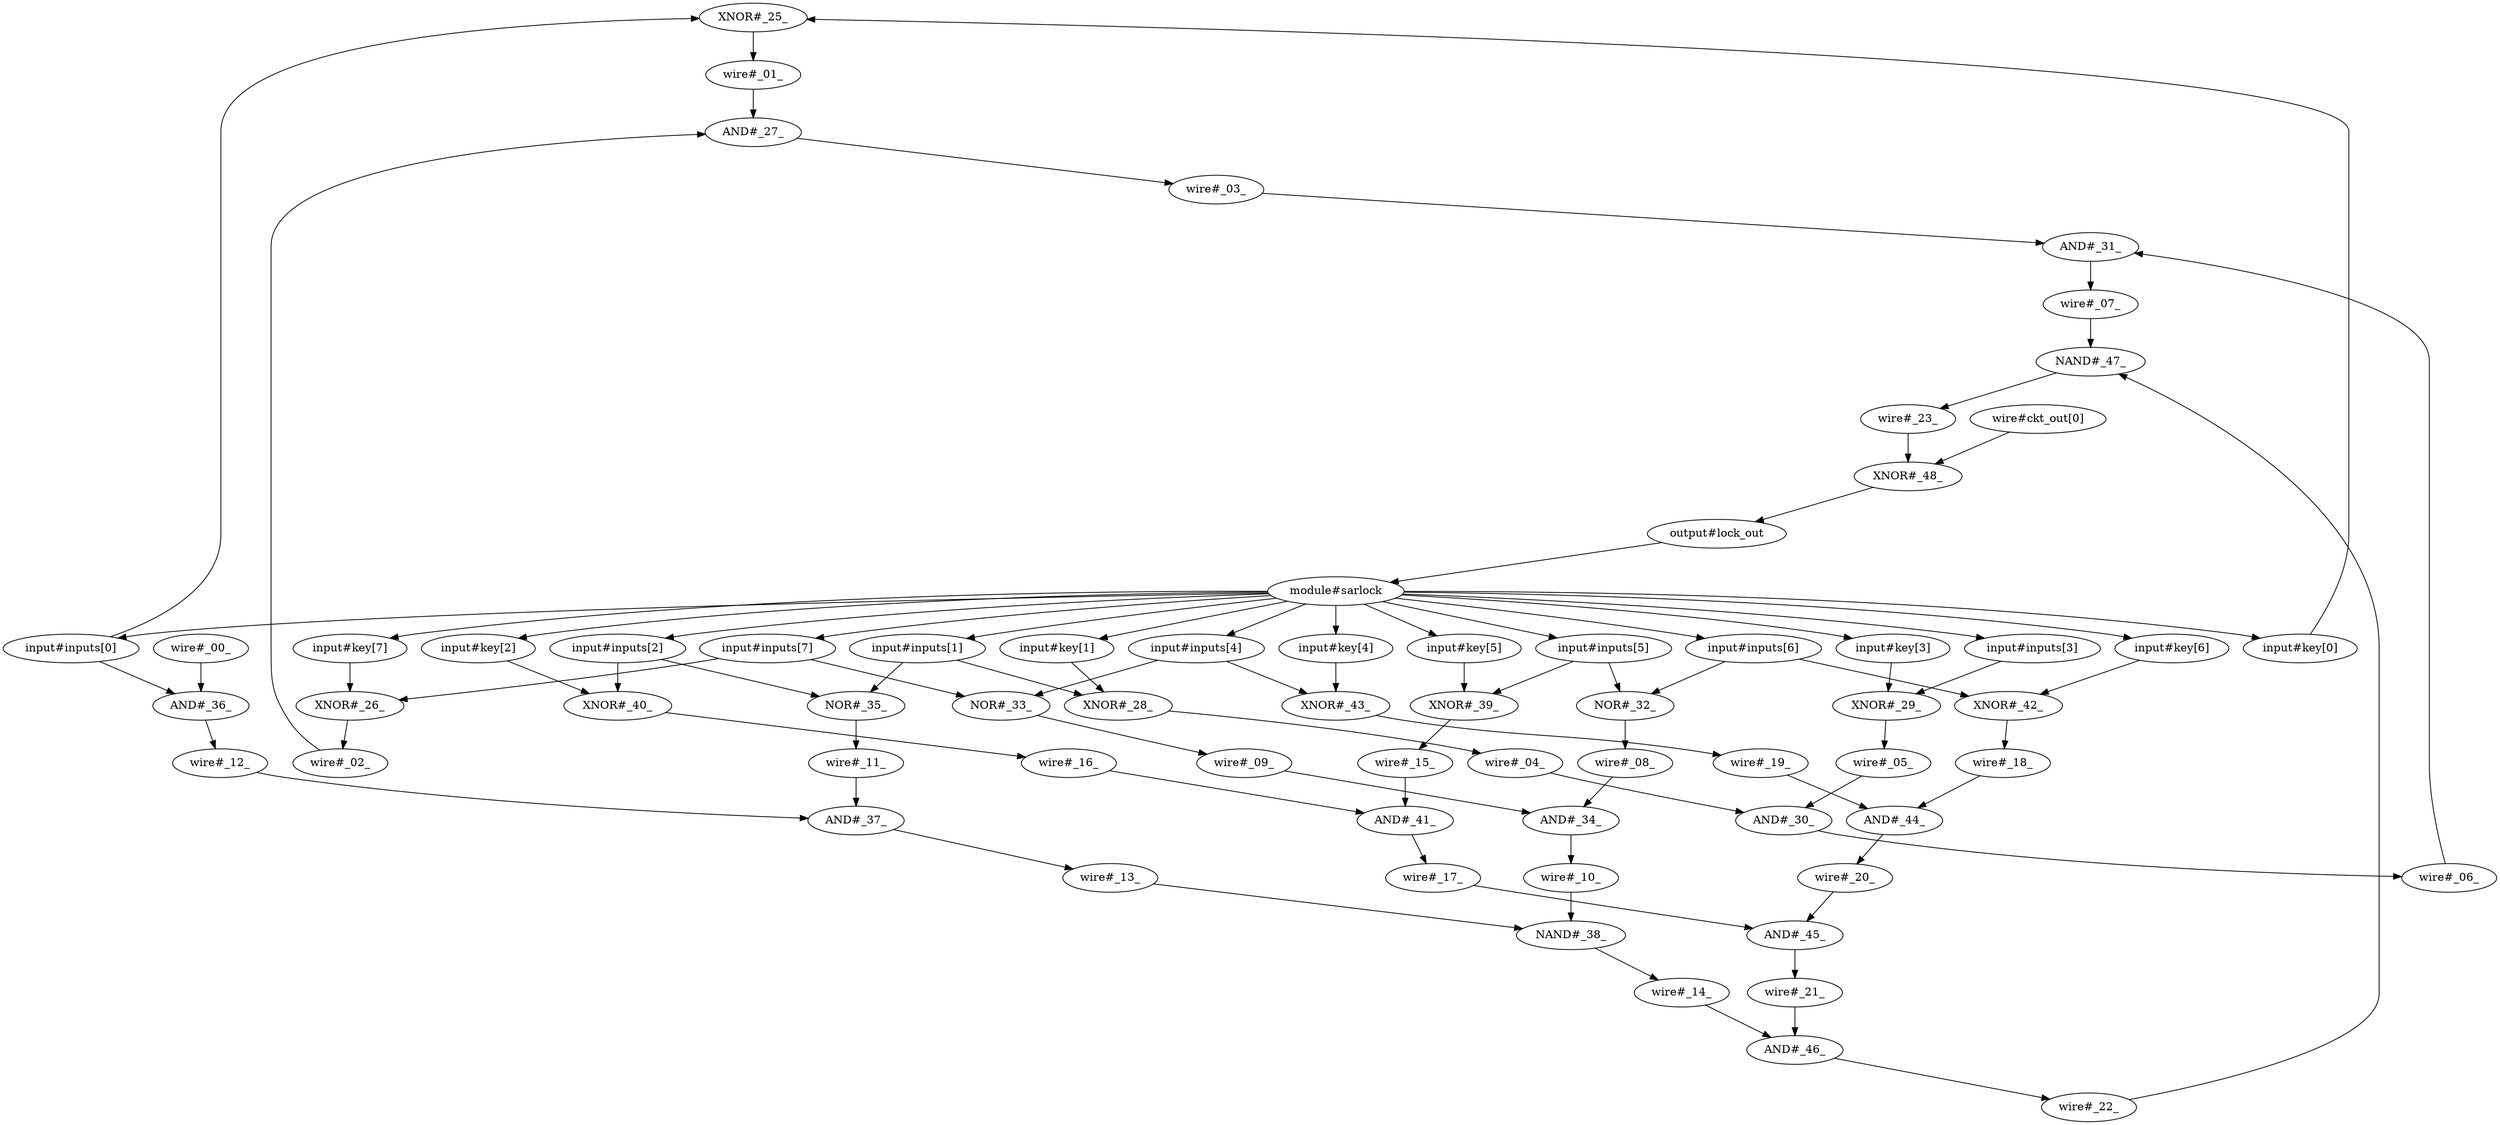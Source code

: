 strict digraph "" {
	"XNOR#_25_"	[logic=XNOR,
		type=gate];
	"wire#_01_"	[type=wire];
	"XNOR#_25_" -> "wire#_01_";
	"AND#_27_"	[logic=AND,
		type=gate];
	"wire#_01_" -> "AND#_27_";
	"input#inputs[0]"	[type=input];
	"input#inputs[0]" -> "XNOR#_25_";
	"AND#_36_"	[logic=AND,
		type=gate];
	"input#inputs[0]" -> "AND#_36_";
	"input#key[0]"	[type=input];
	"input#key[0]" -> "XNOR#_25_";
	"XNOR#_26_"	[logic=XNOR,
		type=gate];
	"wire#_02_"	[type=wire];
	"XNOR#_26_" -> "wire#_02_";
	"wire#_02_" -> "AND#_27_";
	"input#inputs[7]"	[type=input];
	"input#inputs[7]" -> "XNOR#_26_";
	"NOR#_33_"	[logic=NOR,
		type=gate];
	"input#inputs[7]" -> "NOR#_33_";
	"input#key[7]"	[type=input];
	"input#key[7]" -> "XNOR#_26_";
	"wire#_03_"	[type=wire];
	"AND#_27_" -> "wire#_03_";
	"AND#_31_"	[logic=AND,
		type=gate];
	"wire#_03_" -> "AND#_31_";
	"XNOR#_28_"	[logic=XNOR,
		type=gate];
	"wire#_04_"	[type=wire];
	"XNOR#_28_" -> "wire#_04_";
	"AND#_30_"	[logic=AND,
		type=gate];
	"wire#_04_" -> "AND#_30_";
	"input#inputs[1]"	[type=input];
	"input#inputs[1]" -> "XNOR#_28_";
	"NOR#_35_"	[logic=NOR,
		type=gate];
	"input#inputs[1]" -> "NOR#_35_";
	"input#key[1]"	[type=input];
	"input#key[1]" -> "XNOR#_28_";
	"XNOR#_29_"	[logic=XNOR,
		type=gate];
	"wire#_05_"	[type=wire];
	"XNOR#_29_" -> "wire#_05_";
	"wire#_05_" -> "AND#_30_";
	"input#inputs[3]"	[type=input];
	"input#inputs[3]" -> "XNOR#_29_";
	"input#key[3]"	[type=input];
	"input#key[3]" -> "XNOR#_29_";
	"wire#_06_"	[type=wire];
	"AND#_30_" -> "wire#_06_";
	"wire#_06_" -> "AND#_31_";
	"wire#_07_"	[type=wire];
	"AND#_31_" -> "wire#_07_";
	"NAND#_47_"	[logic=NAND,
		type=gate];
	"wire#_07_" -> "NAND#_47_";
	"NOR#_32_"	[logic=NOR,
		type=gate];
	"wire#_08_"	[type=wire];
	"NOR#_32_" -> "wire#_08_";
	"AND#_34_"	[logic=AND,
		type=gate];
	"wire#_08_" -> "AND#_34_";
	"input#inputs[5]"	[type=input];
	"input#inputs[5]" -> "NOR#_32_";
	"XNOR#_39_"	[logic=XNOR,
		type=gate];
	"input#inputs[5]" -> "XNOR#_39_";
	"input#inputs[6]"	[type=input];
	"input#inputs[6]" -> "NOR#_32_";
	"XNOR#_42_"	[logic=XNOR,
		type=gate];
	"input#inputs[6]" -> "XNOR#_42_";
	"wire#_09_"	[type=wire];
	"NOR#_33_" -> "wire#_09_";
	"wire#_09_" -> "AND#_34_";
	"input#inputs[4]"	[type=input];
	"input#inputs[4]" -> "NOR#_33_";
	"XNOR#_43_"	[logic=XNOR,
		type=gate];
	"input#inputs[4]" -> "XNOR#_43_";
	"wire#_10_"	[type=wire];
	"AND#_34_" -> "wire#_10_";
	"NAND#_38_"	[logic=NAND,
		type=gate];
	"wire#_10_" -> "NAND#_38_";
	"wire#_11_"	[type=wire];
	"NOR#_35_" -> "wire#_11_";
	"AND#_37_"	[logic=AND,
		type=gate];
	"wire#_11_" -> "AND#_37_";
	"input#inputs[2]"	[type=input];
	"input#inputs[2]" -> "NOR#_35_";
	"XNOR#_40_"	[logic=XNOR,
		type=gate];
	"input#inputs[2]" -> "XNOR#_40_";
	"wire#_12_"	[type=wire];
	"AND#_36_" -> "wire#_12_";
	"wire#_12_" -> "AND#_37_";
	"wire#_00_"	[type=wire];
	"wire#_00_" -> "AND#_36_";
	"wire#_13_"	[type=wire];
	"AND#_37_" -> "wire#_13_";
	"wire#_13_" -> "NAND#_38_";
	"wire#_14_"	[type=wire];
	"NAND#_38_" -> "wire#_14_";
	"AND#_46_"	[logic=AND,
		type=gate];
	"wire#_14_" -> "AND#_46_";
	"wire#_15_"	[type=wire];
	"XNOR#_39_" -> "wire#_15_";
	"AND#_41_"	[logic=AND,
		type=gate];
	"wire#_15_" -> "AND#_41_";
	"input#key[5]"	[type=input];
	"input#key[5]" -> "XNOR#_39_";
	"wire#_16_"	[type=wire];
	"XNOR#_40_" -> "wire#_16_";
	"wire#_16_" -> "AND#_41_";
	"input#key[2]"	[type=input];
	"input#key[2]" -> "XNOR#_40_";
	"wire#_17_"	[type=wire];
	"AND#_41_" -> "wire#_17_";
	"AND#_45_"	[logic=AND,
		type=gate];
	"wire#_17_" -> "AND#_45_";
	"wire#_18_"	[type=wire];
	"XNOR#_42_" -> "wire#_18_";
	"AND#_44_"	[logic=AND,
		type=gate];
	"wire#_18_" -> "AND#_44_";
	"input#key[6]"	[type=input];
	"input#key[6]" -> "XNOR#_42_";
	"wire#_19_"	[type=wire];
	"XNOR#_43_" -> "wire#_19_";
	"wire#_19_" -> "AND#_44_";
	"input#key[4]"	[type=input];
	"input#key[4]" -> "XNOR#_43_";
	"wire#_20_"	[type=wire];
	"AND#_44_" -> "wire#_20_";
	"wire#_20_" -> "AND#_45_";
	"wire#_21_"	[type=wire];
	"AND#_45_" -> "wire#_21_";
	"wire#_21_" -> "AND#_46_";
	"wire#_22_"	[type=wire];
	"AND#_46_" -> "wire#_22_";
	"wire#_22_" -> "NAND#_47_";
	"wire#_23_"	[type=wire];
	"NAND#_47_" -> "wire#_23_";
	"XNOR#_48_"	[logic=XNOR,
		type=gate];
	"wire#_23_" -> "XNOR#_48_";
	"output#lock_out"	[type=output];
	"XNOR#_48_" -> "output#lock_out";
	"module#sarlock"	[type=module];
	"output#lock_out" -> "module#sarlock";
	"wire#ckt_out[0]"	[type=wire];
	"wire#ckt_out[0]" -> "XNOR#_48_";
	"module#sarlock" -> "input#inputs[0]";
	"module#sarlock" -> "input#key[0]";
	"module#sarlock" -> "input#inputs[7]";
	"module#sarlock" -> "input#key[7]";
	"module#sarlock" -> "input#inputs[1]";
	"module#sarlock" -> "input#key[1]";
	"module#sarlock" -> "input#inputs[3]";
	"module#sarlock" -> "input#key[3]";
	"module#sarlock" -> "input#inputs[5]";
	"module#sarlock" -> "input#inputs[6]";
	"module#sarlock" -> "input#inputs[4]";
	"module#sarlock" -> "input#inputs[2]";
	"module#sarlock" -> "input#key[5]";
	"module#sarlock" -> "input#key[2]";
	"module#sarlock" -> "input#key[6]";
	"module#sarlock" -> "input#key[4]";
}
